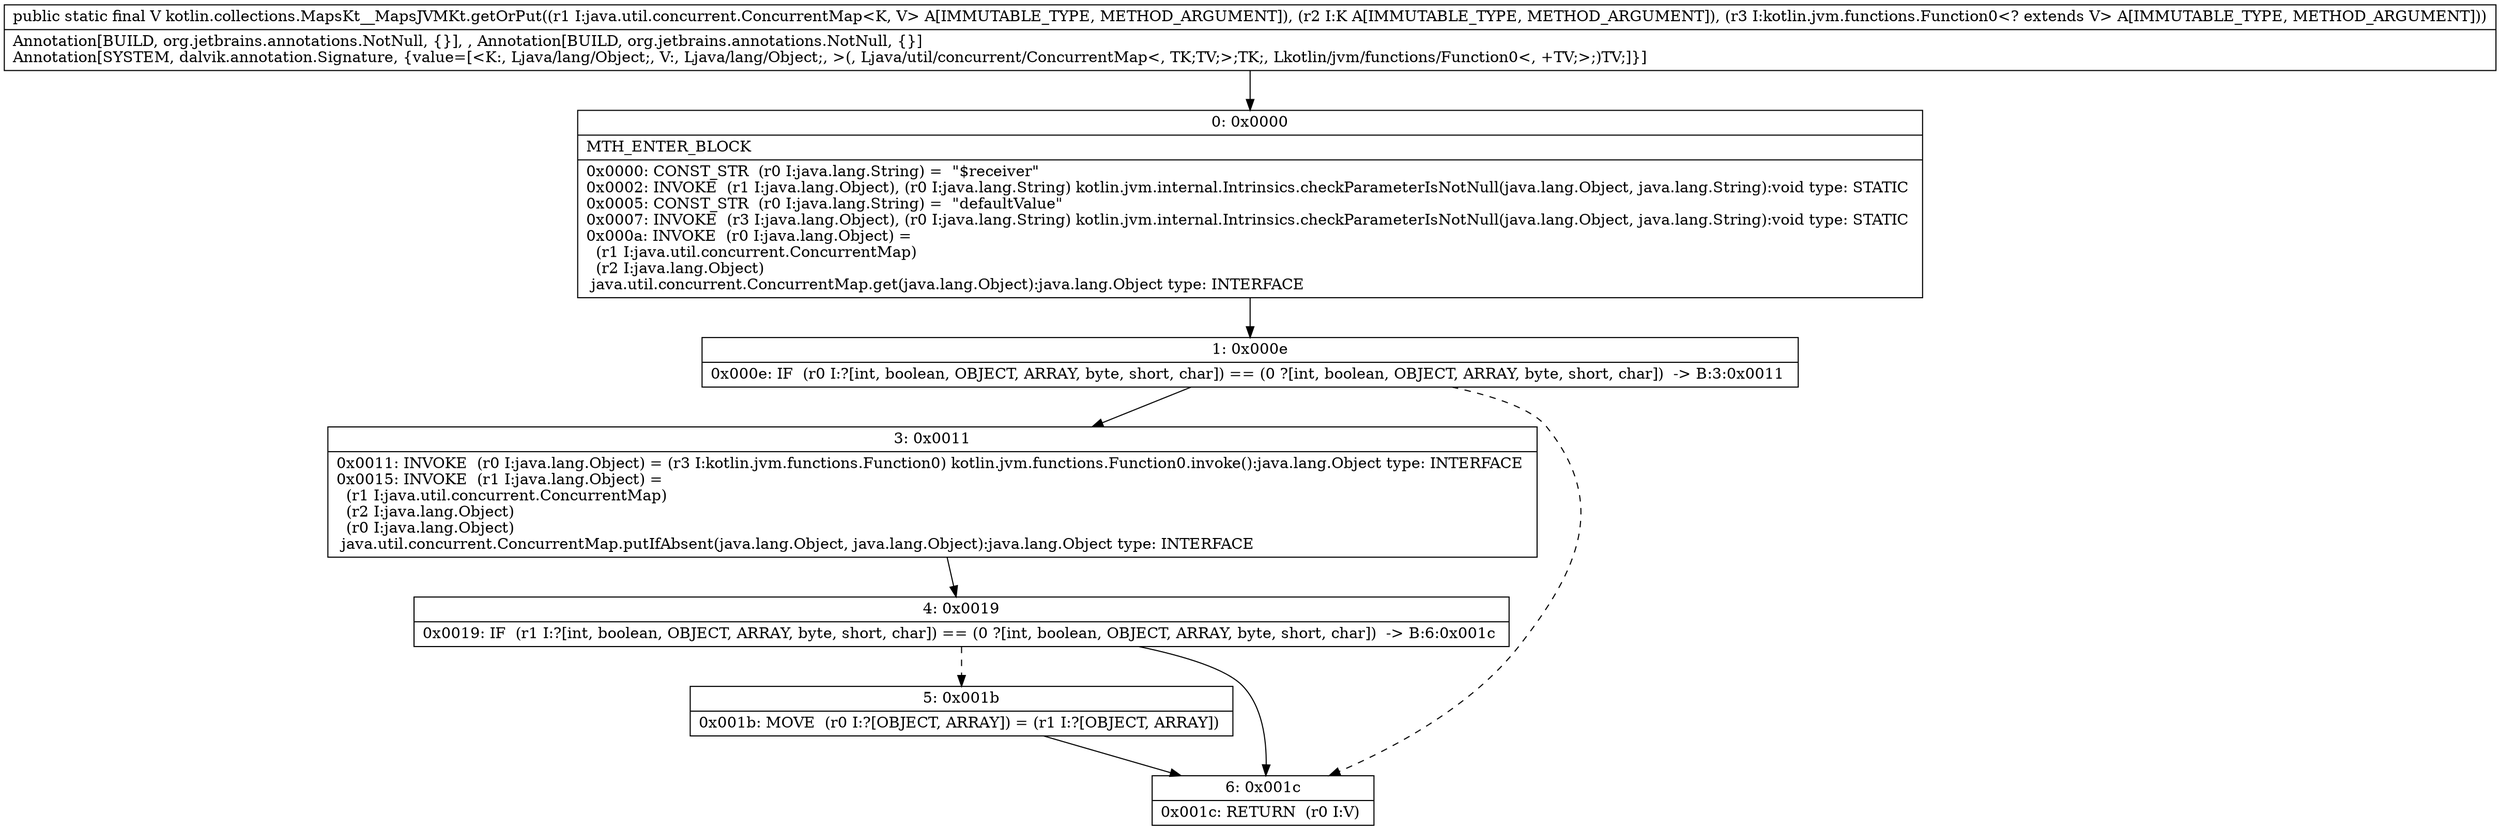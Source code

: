 digraph "CFG forkotlin.collections.MapsKt__MapsJVMKt.getOrPut(Ljava\/util\/concurrent\/ConcurrentMap;Ljava\/lang\/Object;Lkotlin\/jvm\/functions\/Function0;)Ljava\/lang\/Object;" {
Node_0 [shape=record,label="{0\:\ 0x0000|MTH_ENTER_BLOCK\l|0x0000: CONST_STR  (r0 I:java.lang.String) =  \"$receiver\" \l0x0002: INVOKE  (r1 I:java.lang.Object), (r0 I:java.lang.String) kotlin.jvm.internal.Intrinsics.checkParameterIsNotNull(java.lang.Object, java.lang.String):void type: STATIC \l0x0005: CONST_STR  (r0 I:java.lang.String) =  \"defaultValue\" \l0x0007: INVOKE  (r3 I:java.lang.Object), (r0 I:java.lang.String) kotlin.jvm.internal.Intrinsics.checkParameterIsNotNull(java.lang.Object, java.lang.String):void type: STATIC \l0x000a: INVOKE  (r0 I:java.lang.Object) = \l  (r1 I:java.util.concurrent.ConcurrentMap)\l  (r2 I:java.lang.Object)\l java.util.concurrent.ConcurrentMap.get(java.lang.Object):java.lang.Object type: INTERFACE \l}"];
Node_1 [shape=record,label="{1\:\ 0x000e|0x000e: IF  (r0 I:?[int, boolean, OBJECT, ARRAY, byte, short, char]) == (0 ?[int, boolean, OBJECT, ARRAY, byte, short, char])  \-\> B:3:0x0011 \l}"];
Node_3 [shape=record,label="{3\:\ 0x0011|0x0011: INVOKE  (r0 I:java.lang.Object) = (r3 I:kotlin.jvm.functions.Function0) kotlin.jvm.functions.Function0.invoke():java.lang.Object type: INTERFACE \l0x0015: INVOKE  (r1 I:java.lang.Object) = \l  (r1 I:java.util.concurrent.ConcurrentMap)\l  (r2 I:java.lang.Object)\l  (r0 I:java.lang.Object)\l java.util.concurrent.ConcurrentMap.putIfAbsent(java.lang.Object, java.lang.Object):java.lang.Object type: INTERFACE \l}"];
Node_4 [shape=record,label="{4\:\ 0x0019|0x0019: IF  (r1 I:?[int, boolean, OBJECT, ARRAY, byte, short, char]) == (0 ?[int, boolean, OBJECT, ARRAY, byte, short, char])  \-\> B:6:0x001c \l}"];
Node_5 [shape=record,label="{5\:\ 0x001b|0x001b: MOVE  (r0 I:?[OBJECT, ARRAY]) = (r1 I:?[OBJECT, ARRAY]) \l}"];
Node_6 [shape=record,label="{6\:\ 0x001c|0x001c: RETURN  (r0 I:V) \l}"];
MethodNode[shape=record,label="{public static final V kotlin.collections.MapsKt__MapsJVMKt.getOrPut((r1 I:java.util.concurrent.ConcurrentMap\<K, V\> A[IMMUTABLE_TYPE, METHOD_ARGUMENT]), (r2 I:K A[IMMUTABLE_TYPE, METHOD_ARGUMENT]), (r3 I:kotlin.jvm.functions.Function0\<? extends V\> A[IMMUTABLE_TYPE, METHOD_ARGUMENT]))  | Annotation[BUILD, org.jetbrains.annotations.NotNull, \{\}], , Annotation[BUILD, org.jetbrains.annotations.NotNull, \{\}]\lAnnotation[SYSTEM, dalvik.annotation.Signature, \{value=[\<K:, Ljava\/lang\/Object;, V:, Ljava\/lang\/Object;, \>(, Ljava\/util\/concurrent\/ConcurrentMap\<, TK;TV;\>;TK;, Lkotlin\/jvm\/functions\/Function0\<, +TV;\>;)TV;]\}]\l}"];
MethodNode -> Node_0;
Node_0 -> Node_1;
Node_1 -> Node_3;
Node_1 -> Node_6[style=dashed];
Node_3 -> Node_4;
Node_4 -> Node_5[style=dashed];
Node_4 -> Node_6;
Node_5 -> Node_6;
}

